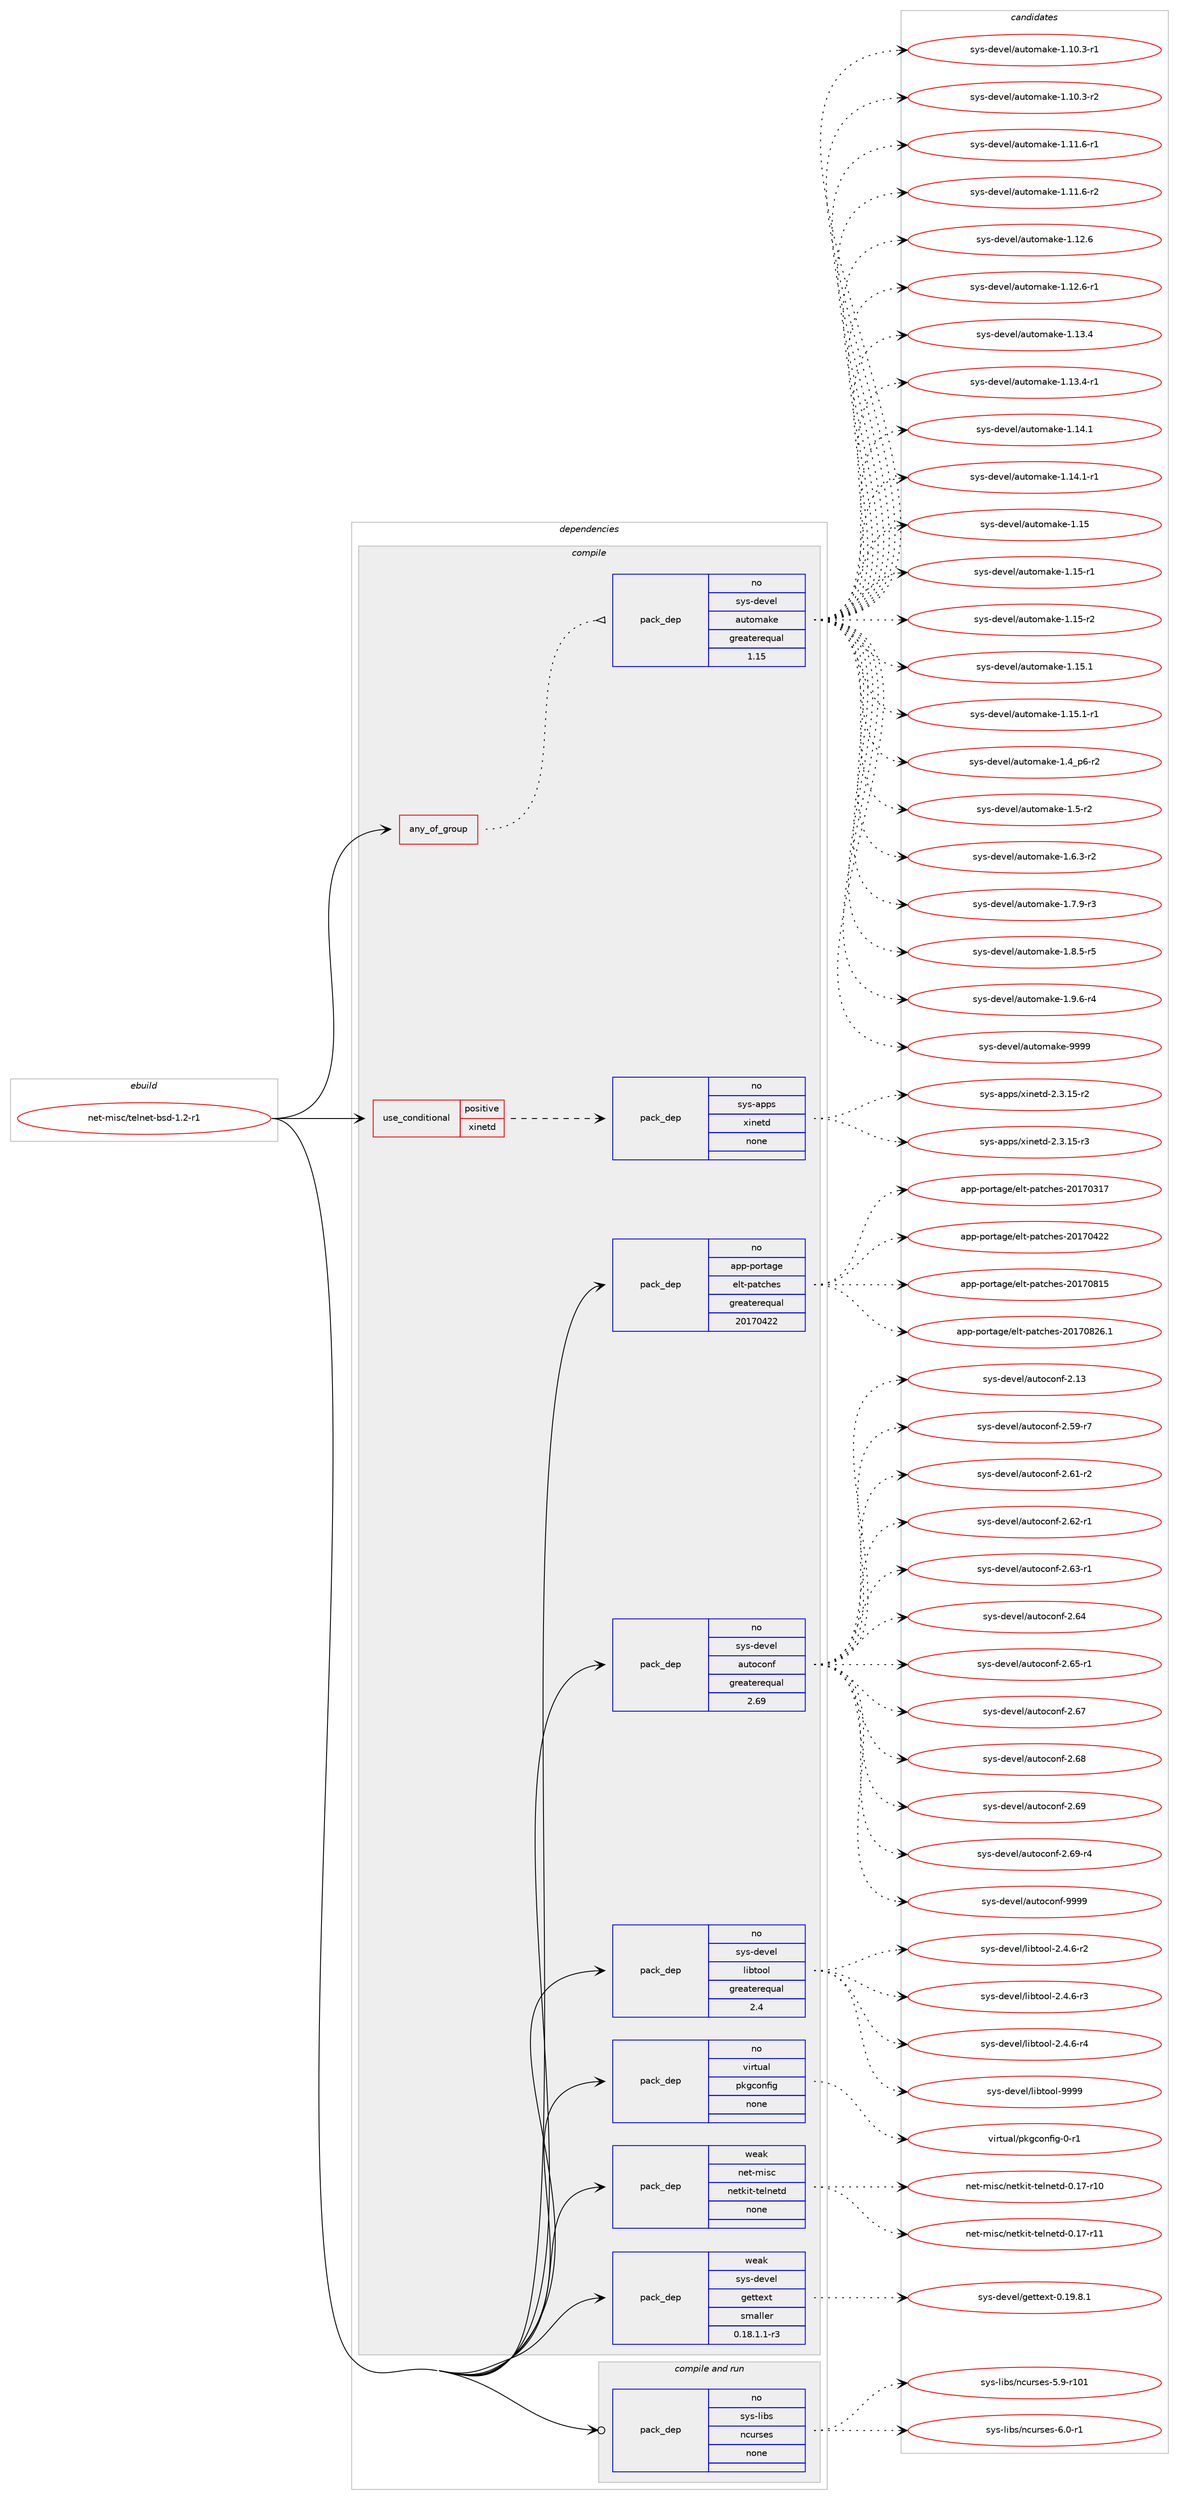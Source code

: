 digraph prolog {

# *************
# Graph options
# *************

newrank=true;
concentrate=true;
compound=true;
graph [rankdir=LR,fontname=Helvetica,fontsize=10,ranksep=1.5];#, ranksep=2.5, nodesep=0.2];
edge  [arrowhead=vee];
node  [fontname=Helvetica,fontsize=10];

# **********
# The ebuild
# **********

subgraph cluster_leftcol {
color=gray;
rank=same;
label=<<i>ebuild</i>>;
id [label="net-misc/telnet-bsd-1.2-r1", color=red, width=4, href="../net-misc/telnet-bsd-1.2-r1.svg"];
}

# ****************
# The dependencies
# ****************

subgraph cluster_midcol {
color=gray;
label=<<i>dependencies</i>>;
subgraph cluster_compile {
fillcolor="#eeeeee";
style=filled;
label=<<i>compile</i>>;
subgraph any7164 {
dependency431242 [label=<<TABLE BORDER="0" CELLBORDER="1" CELLSPACING="0" CELLPADDING="4"><TR><TD CELLPADDING="10">any_of_group</TD></TR></TABLE>>, shape=none, color=red];subgraph pack317204 {
dependency431243 [label=<<TABLE BORDER="0" CELLBORDER="1" CELLSPACING="0" CELLPADDING="4" WIDTH="220"><TR><TD ROWSPAN="6" CELLPADDING="30">pack_dep</TD></TR><TR><TD WIDTH="110">no</TD></TR><TR><TD>sys-devel</TD></TR><TR><TD>automake</TD></TR><TR><TD>greaterequal</TD></TR><TR><TD>1.15</TD></TR></TABLE>>, shape=none, color=blue];
}
dependency431242:e -> dependency431243:w [weight=20,style="dotted",arrowhead="oinv"];
}
id:e -> dependency431242:w [weight=20,style="solid",arrowhead="vee"];
subgraph cond106643 {
dependency431244 [label=<<TABLE BORDER="0" CELLBORDER="1" CELLSPACING="0" CELLPADDING="4"><TR><TD ROWSPAN="3" CELLPADDING="10">use_conditional</TD></TR><TR><TD>positive</TD></TR><TR><TD>xinetd</TD></TR></TABLE>>, shape=none, color=red];
subgraph pack317205 {
dependency431245 [label=<<TABLE BORDER="0" CELLBORDER="1" CELLSPACING="0" CELLPADDING="4" WIDTH="220"><TR><TD ROWSPAN="6" CELLPADDING="30">pack_dep</TD></TR><TR><TD WIDTH="110">no</TD></TR><TR><TD>sys-apps</TD></TR><TR><TD>xinetd</TD></TR><TR><TD>none</TD></TR><TR><TD></TD></TR></TABLE>>, shape=none, color=blue];
}
dependency431244:e -> dependency431245:w [weight=20,style="dashed",arrowhead="vee"];
}
id:e -> dependency431244:w [weight=20,style="solid",arrowhead="vee"];
subgraph pack317206 {
dependency431246 [label=<<TABLE BORDER="0" CELLBORDER="1" CELLSPACING="0" CELLPADDING="4" WIDTH="220"><TR><TD ROWSPAN="6" CELLPADDING="30">pack_dep</TD></TR><TR><TD WIDTH="110">no</TD></TR><TR><TD>app-portage</TD></TR><TR><TD>elt-patches</TD></TR><TR><TD>greaterequal</TD></TR><TR><TD>20170422</TD></TR></TABLE>>, shape=none, color=blue];
}
id:e -> dependency431246:w [weight=20,style="solid",arrowhead="vee"];
subgraph pack317207 {
dependency431247 [label=<<TABLE BORDER="0" CELLBORDER="1" CELLSPACING="0" CELLPADDING="4" WIDTH="220"><TR><TD ROWSPAN="6" CELLPADDING="30">pack_dep</TD></TR><TR><TD WIDTH="110">no</TD></TR><TR><TD>sys-devel</TD></TR><TR><TD>autoconf</TD></TR><TR><TD>greaterequal</TD></TR><TR><TD>2.69</TD></TR></TABLE>>, shape=none, color=blue];
}
id:e -> dependency431247:w [weight=20,style="solid",arrowhead="vee"];
subgraph pack317208 {
dependency431248 [label=<<TABLE BORDER="0" CELLBORDER="1" CELLSPACING="0" CELLPADDING="4" WIDTH="220"><TR><TD ROWSPAN="6" CELLPADDING="30">pack_dep</TD></TR><TR><TD WIDTH="110">no</TD></TR><TR><TD>sys-devel</TD></TR><TR><TD>libtool</TD></TR><TR><TD>greaterequal</TD></TR><TR><TD>2.4</TD></TR></TABLE>>, shape=none, color=blue];
}
id:e -> dependency431248:w [weight=20,style="solid",arrowhead="vee"];
subgraph pack317209 {
dependency431249 [label=<<TABLE BORDER="0" CELLBORDER="1" CELLSPACING="0" CELLPADDING="4" WIDTH="220"><TR><TD ROWSPAN="6" CELLPADDING="30">pack_dep</TD></TR><TR><TD WIDTH="110">no</TD></TR><TR><TD>virtual</TD></TR><TR><TD>pkgconfig</TD></TR><TR><TD>none</TD></TR><TR><TD></TD></TR></TABLE>>, shape=none, color=blue];
}
id:e -> dependency431249:w [weight=20,style="solid",arrowhead="vee"];
subgraph pack317210 {
dependency431250 [label=<<TABLE BORDER="0" CELLBORDER="1" CELLSPACING="0" CELLPADDING="4" WIDTH="220"><TR><TD ROWSPAN="6" CELLPADDING="30">pack_dep</TD></TR><TR><TD WIDTH="110">weak</TD></TR><TR><TD>net-misc</TD></TR><TR><TD>netkit-telnetd</TD></TR><TR><TD>none</TD></TR><TR><TD></TD></TR></TABLE>>, shape=none, color=blue];
}
id:e -> dependency431250:w [weight=20,style="solid",arrowhead="vee"];
subgraph pack317211 {
dependency431251 [label=<<TABLE BORDER="0" CELLBORDER="1" CELLSPACING="0" CELLPADDING="4" WIDTH="220"><TR><TD ROWSPAN="6" CELLPADDING="30">pack_dep</TD></TR><TR><TD WIDTH="110">weak</TD></TR><TR><TD>sys-devel</TD></TR><TR><TD>gettext</TD></TR><TR><TD>smaller</TD></TR><TR><TD>0.18.1.1-r3</TD></TR></TABLE>>, shape=none, color=blue];
}
id:e -> dependency431251:w [weight=20,style="solid",arrowhead="vee"];
}
subgraph cluster_compileandrun {
fillcolor="#eeeeee";
style=filled;
label=<<i>compile and run</i>>;
subgraph pack317212 {
dependency431252 [label=<<TABLE BORDER="0" CELLBORDER="1" CELLSPACING="0" CELLPADDING="4" WIDTH="220"><TR><TD ROWSPAN="6" CELLPADDING="30">pack_dep</TD></TR><TR><TD WIDTH="110">no</TD></TR><TR><TD>sys-libs</TD></TR><TR><TD>ncurses</TD></TR><TR><TD>none</TD></TR><TR><TD></TD></TR></TABLE>>, shape=none, color=blue];
}
id:e -> dependency431252:w [weight=20,style="solid",arrowhead="odotvee"];
}
subgraph cluster_run {
fillcolor="#eeeeee";
style=filled;
label=<<i>run</i>>;
}
}

# **************
# The candidates
# **************

subgraph cluster_choices {
rank=same;
color=gray;
label=<<i>candidates</i>>;

subgraph choice317204 {
color=black;
nodesep=1;
choice11512111545100101118101108479711711611110997107101454946494846514511449 [label="sys-devel/automake-1.10.3-r1", color=red, width=4,href="../sys-devel/automake-1.10.3-r1.svg"];
choice11512111545100101118101108479711711611110997107101454946494846514511450 [label="sys-devel/automake-1.10.3-r2", color=red, width=4,href="../sys-devel/automake-1.10.3-r2.svg"];
choice11512111545100101118101108479711711611110997107101454946494946544511449 [label="sys-devel/automake-1.11.6-r1", color=red, width=4,href="../sys-devel/automake-1.11.6-r1.svg"];
choice11512111545100101118101108479711711611110997107101454946494946544511450 [label="sys-devel/automake-1.11.6-r2", color=red, width=4,href="../sys-devel/automake-1.11.6-r2.svg"];
choice1151211154510010111810110847971171161111099710710145494649504654 [label="sys-devel/automake-1.12.6", color=red, width=4,href="../sys-devel/automake-1.12.6.svg"];
choice11512111545100101118101108479711711611110997107101454946495046544511449 [label="sys-devel/automake-1.12.6-r1", color=red, width=4,href="../sys-devel/automake-1.12.6-r1.svg"];
choice1151211154510010111810110847971171161111099710710145494649514652 [label="sys-devel/automake-1.13.4", color=red, width=4,href="../sys-devel/automake-1.13.4.svg"];
choice11512111545100101118101108479711711611110997107101454946495146524511449 [label="sys-devel/automake-1.13.4-r1", color=red, width=4,href="../sys-devel/automake-1.13.4-r1.svg"];
choice1151211154510010111810110847971171161111099710710145494649524649 [label="sys-devel/automake-1.14.1", color=red, width=4,href="../sys-devel/automake-1.14.1.svg"];
choice11512111545100101118101108479711711611110997107101454946495246494511449 [label="sys-devel/automake-1.14.1-r1", color=red, width=4,href="../sys-devel/automake-1.14.1-r1.svg"];
choice115121115451001011181011084797117116111109971071014549464953 [label="sys-devel/automake-1.15", color=red, width=4,href="../sys-devel/automake-1.15.svg"];
choice1151211154510010111810110847971171161111099710710145494649534511449 [label="sys-devel/automake-1.15-r1", color=red, width=4,href="../sys-devel/automake-1.15-r1.svg"];
choice1151211154510010111810110847971171161111099710710145494649534511450 [label="sys-devel/automake-1.15-r2", color=red, width=4,href="../sys-devel/automake-1.15-r2.svg"];
choice1151211154510010111810110847971171161111099710710145494649534649 [label="sys-devel/automake-1.15.1", color=red, width=4,href="../sys-devel/automake-1.15.1.svg"];
choice11512111545100101118101108479711711611110997107101454946495346494511449 [label="sys-devel/automake-1.15.1-r1", color=red, width=4,href="../sys-devel/automake-1.15.1-r1.svg"];
choice115121115451001011181011084797117116111109971071014549465295112544511450 [label="sys-devel/automake-1.4_p6-r2", color=red, width=4,href="../sys-devel/automake-1.4_p6-r2.svg"];
choice11512111545100101118101108479711711611110997107101454946534511450 [label="sys-devel/automake-1.5-r2", color=red, width=4,href="../sys-devel/automake-1.5-r2.svg"];
choice115121115451001011181011084797117116111109971071014549465446514511450 [label="sys-devel/automake-1.6.3-r2", color=red, width=4,href="../sys-devel/automake-1.6.3-r2.svg"];
choice115121115451001011181011084797117116111109971071014549465546574511451 [label="sys-devel/automake-1.7.9-r3", color=red, width=4,href="../sys-devel/automake-1.7.9-r3.svg"];
choice115121115451001011181011084797117116111109971071014549465646534511453 [label="sys-devel/automake-1.8.5-r5", color=red, width=4,href="../sys-devel/automake-1.8.5-r5.svg"];
choice115121115451001011181011084797117116111109971071014549465746544511452 [label="sys-devel/automake-1.9.6-r4", color=red, width=4,href="../sys-devel/automake-1.9.6-r4.svg"];
choice115121115451001011181011084797117116111109971071014557575757 [label="sys-devel/automake-9999", color=red, width=4,href="../sys-devel/automake-9999.svg"];
dependency431243:e -> choice11512111545100101118101108479711711611110997107101454946494846514511449:w [style=dotted,weight="100"];
dependency431243:e -> choice11512111545100101118101108479711711611110997107101454946494846514511450:w [style=dotted,weight="100"];
dependency431243:e -> choice11512111545100101118101108479711711611110997107101454946494946544511449:w [style=dotted,weight="100"];
dependency431243:e -> choice11512111545100101118101108479711711611110997107101454946494946544511450:w [style=dotted,weight="100"];
dependency431243:e -> choice1151211154510010111810110847971171161111099710710145494649504654:w [style=dotted,weight="100"];
dependency431243:e -> choice11512111545100101118101108479711711611110997107101454946495046544511449:w [style=dotted,weight="100"];
dependency431243:e -> choice1151211154510010111810110847971171161111099710710145494649514652:w [style=dotted,weight="100"];
dependency431243:e -> choice11512111545100101118101108479711711611110997107101454946495146524511449:w [style=dotted,weight="100"];
dependency431243:e -> choice1151211154510010111810110847971171161111099710710145494649524649:w [style=dotted,weight="100"];
dependency431243:e -> choice11512111545100101118101108479711711611110997107101454946495246494511449:w [style=dotted,weight="100"];
dependency431243:e -> choice115121115451001011181011084797117116111109971071014549464953:w [style=dotted,weight="100"];
dependency431243:e -> choice1151211154510010111810110847971171161111099710710145494649534511449:w [style=dotted,weight="100"];
dependency431243:e -> choice1151211154510010111810110847971171161111099710710145494649534511450:w [style=dotted,weight="100"];
dependency431243:e -> choice1151211154510010111810110847971171161111099710710145494649534649:w [style=dotted,weight="100"];
dependency431243:e -> choice11512111545100101118101108479711711611110997107101454946495346494511449:w [style=dotted,weight="100"];
dependency431243:e -> choice115121115451001011181011084797117116111109971071014549465295112544511450:w [style=dotted,weight="100"];
dependency431243:e -> choice11512111545100101118101108479711711611110997107101454946534511450:w [style=dotted,weight="100"];
dependency431243:e -> choice115121115451001011181011084797117116111109971071014549465446514511450:w [style=dotted,weight="100"];
dependency431243:e -> choice115121115451001011181011084797117116111109971071014549465546574511451:w [style=dotted,weight="100"];
dependency431243:e -> choice115121115451001011181011084797117116111109971071014549465646534511453:w [style=dotted,weight="100"];
dependency431243:e -> choice115121115451001011181011084797117116111109971071014549465746544511452:w [style=dotted,weight="100"];
dependency431243:e -> choice115121115451001011181011084797117116111109971071014557575757:w [style=dotted,weight="100"];
}
subgraph choice317205 {
color=black;
nodesep=1;
choice115121115459711211211547120105110101116100455046514649534511450 [label="sys-apps/xinetd-2.3.15-r2", color=red, width=4,href="../sys-apps/xinetd-2.3.15-r2.svg"];
choice115121115459711211211547120105110101116100455046514649534511451 [label="sys-apps/xinetd-2.3.15-r3", color=red, width=4,href="../sys-apps/xinetd-2.3.15-r3.svg"];
dependency431245:e -> choice115121115459711211211547120105110101116100455046514649534511450:w [style=dotted,weight="100"];
dependency431245:e -> choice115121115459711211211547120105110101116100455046514649534511451:w [style=dotted,weight="100"];
}
subgraph choice317206 {
color=black;
nodesep=1;
choice97112112451121111141169710310147101108116451129711699104101115455048495548514955 [label="app-portage/elt-patches-20170317", color=red, width=4,href="../app-portage/elt-patches-20170317.svg"];
choice97112112451121111141169710310147101108116451129711699104101115455048495548525050 [label="app-portage/elt-patches-20170422", color=red, width=4,href="../app-portage/elt-patches-20170422.svg"];
choice97112112451121111141169710310147101108116451129711699104101115455048495548564953 [label="app-portage/elt-patches-20170815", color=red, width=4,href="../app-portage/elt-patches-20170815.svg"];
choice971121124511211111411697103101471011081164511297116991041011154550484955485650544649 [label="app-portage/elt-patches-20170826.1", color=red, width=4,href="../app-portage/elt-patches-20170826.1.svg"];
dependency431246:e -> choice97112112451121111141169710310147101108116451129711699104101115455048495548514955:w [style=dotted,weight="100"];
dependency431246:e -> choice97112112451121111141169710310147101108116451129711699104101115455048495548525050:w [style=dotted,weight="100"];
dependency431246:e -> choice97112112451121111141169710310147101108116451129711699104101115455048495548564953:w [style=dotted,weight="100"];
dependency431246:e -> choice971121124511211111411697103101471011081164511297116991041011154550484955485650544649:w [style=dotted,weight="100"];
}
subgraph choice317207 {
color=black;
nodesep=1;
choice115121115451001011181011084797117116111991111101024550464951 [label="sys-devel/autoconf-2.13", color=red, width=4,href="../sys-devel/autoconf-2.13.svg"];
choice1151211154510010111810110847971171161119911111010245504653574511455 [label="sys-devel/autoconf-2.59-r7", color=red, width=4,href="../sys-devel/autoconf-2.59-r7.svg"];
choice1151211154510010111810110847971171161119911111010245504654494511450 [label="sys-devel/autoconf-2.61-r2", color=red, width=4,href="../sys-devel/autoconf-2.61-r2.svg"];
choice1151211154510010111810110847971171161119911111010245504654504511449 [label="sys-devel/autoconf-2.62-r1", color=red, width=4,href="../sys-devel/autoconf-2.62-r1.svg"];
choice1151211154510010111810110847971171161119911111010245504654514511449 [label="sys-devel/autoconf-2.63-r1", color=red, width=4,href="../sys-devel/autoconf-2.63-r1.svg"];
choice115121115451001011181011084797117116111991111101024550465452 [label="sys-devel/autoconf-2.64", color=red, width=4,href="../sys-devel/autoconf-2.64.svg"];
choice1151211154510010111810110847971171161119911111010245504654534511449 [label="sys-devel/autoconf-2.65-r1", color=red, width=4,href="../sys-devel/autoconf-2.65-r1.svg"];
choice115121115451001011181011084797117116111991111101024550465455 [label="sys-devel/autoconf-2.67", color=red, width=4,href="../sys-devel/autoconf-2.67.svg"];
choice115121115451001011181011084797117116111991111101024550465456 [label="sys-devel/autoconf-2.68", color=red, width=4,href="../sys-devel/autoconf-2.68.svg"];
choice115121115451001011181011084797117116111991111101024550465457 [label="sys-devel/autoconf-2.69", color=red, width=4,href="../sys-devel/autoconf-2.69.svg"];
choice1151211154510010111810110847971171161119911111010245504654574511452 [label="sys-devel/autoconf-2.69-r4", color=red, width=4,href="../sys-devel/autoconf-2.69-r4.svg"];
choice115121115451001011181011084797117116111991111101024557575757 [label="sys-devel/autoconf-9999", color=red, width=4,href="../sys-devel/autoconf-9999.svg"];
dependency431247:e -> choice115121115451001011181011084797117116111991111101024550464951:w [style=dotted,weight="100"];
dependency431247:e -> choice1151211154510010111810110847971171161119911111010245504653574511455:w [style=dotted,weight="100"];
dependency431247:e -> choice1151211154510010111810110847971171161119911111010245504654494511450:w [style=dotted,weight="100"];
dependency431247:e -> choice1151211154510010111810110847971171161119911111010245504654504511449:w [style=dotted,weight="100"];
dependency431247:e -> choice1151211154510010111810110847971171161119911111010245504654514511449:w [style=dotted,weight="100"];
dependency431247:e -> choice115121115451001011181011084797117116111991111101024550465452:w [style=dotted,weight="100"];
dependency431247:e -> choice1151211154510010111810110847971171161119911111010245504654534511449:w [style=dotted,weight="100"];
dependency431247:e -> choice115121115451001011181011084797117116111991111101024550465455:w [style=dotted,weight="100"];
dependency431247:e -> choice115121115451001011181011084797117116111991111101024550465456:w [style=dotted,weight="100"];
dependency431247:e -> choice115121115451001011181011084797117116111991111101024550465457:w [style=dotted,weight="100"];
dependency431247:e -> choice1151211154510010111810110847971171161119911111010245504654574511452:w [style=dotted,weight="100"];
dependency431247:e -> choice115121115451001011181011084797117116111991111101024557575757:w [style=dotted,weight="100"];
}
subgraph choice317208 {
color=black;
nodesep=1;
choice1151211154510010111810110847108105981161111111084550465246544511450 [label="sys-devel/libtool-2.4.6-r2", color=red, width=4,href="../sys-devel/libtool-2.4.6-r2.svg"];
choice1151211154510010111810110847108105981161111111084550465246544511451 [label="sys-devel/libtool-2.4.6-r3", color=red, width=4,href="../sys-devel/libtool-2.4.6-r3.svg"];
choice1151211154510010111810110847108105981161111111084550465246544511452 [label="sys-devel/libtool-2.4.6-r4", color=red, width=4,href="../sys-devel/libtool-2.4.6-r4.svg"];
choice1151211154510010111810110847108105981161111111084557575757 [label="sys-devel/libtool-9999", color=red, width=4,href="../sys-devel/libtool-9999.svg"];
dependency431248:e -> choice1151211154510010111810110847108105981161111111084550465246544511450:w [style=dotted,weight="100"];
dependency431248:e -> choice1151211154510010111810110847108105981161111111084550465246544511451:w [style=dotted,weight="100"];
dependency431248:e -> choice1151211154510010111810110847108105981161111111084550465246544511452:w [style=dotted,weight="100"];
dependency431248:e -> choice1151211154510010111810110847108105981161111111084557575757:w [style=dotted,weight="100"];
}
subgraph choice317209 {
color=black;
nodesep=1;
choice11810511411611797108471121071039911111010210510345484511449 [label="virtual/pkgconfig-0-r1", color=red, width=4,href="../virtual/pkgconfig-0-r1.svg"];
dependency431249:e -> choice11810511411611797108471121071039911111010210510345484511449:w [style=dotted,weight="100"];
}
subgraph choice317210 {
color=black;
nodesep=1;
choice110101116451091051159947110101116107105116451161011081101011161004548464955451144948 [label="net-misc/netkit-telnetd-0.17-r10", color=red, width=4,href="../net-misc/netkit-telnetd-0.17-r10.svg"];
choice110101116451091051159947110101116107105116451161011081101011161004548464955451144949 [label="net-misc/netkit-telnetd-0.17-r11", color=red, width=4,href="../net-misc/netkit-telnetd-0.17-r11.svg"];
dependency431250:e -> choice110101116451091051159947110101116107105116451161011081101011161004548464955451144948:w [style=dotted,weight="100"];
dependency431250:e -> choice110101116451091051159947110101116107105116451161011081101011161004548464955451144949:w [style=dotted,weight="100"];
}
subgraph choice317211 {
color=black;
nodesep=1;
choice1151211154510010111810110847103101116116101120116454846495746564649 [label="sys-devel/gettext-0.19.8.1", color=red, width=4,href="../sys-devel/gettext-0.19.8.1.svg"];
dependency431251:e -> choice1151211154510010111810110847103101116116101120116454846495746564649:w [style=dotted,weight="100"];
}
subgraph choice317212 {
color=black;
nodesep=1;
choice115121115451081059811547110991171141151011154553465745114494849 [label="sys-libs/ncurses-5.9-r101", color=red, width=4,href="../sys-libs/ncurses-5.9-r101.svg"];
choice11512111545108105981154711099117114115101115455446484511449 [label="sys-libs/ncurses-6.0-r1", color=red, width=4,href="../sys-libs/ncurses-6.0-r1.svg"];
dependency431252:e -> choice115121115451081059811547110991171141151011154553465745114494849:w [style=dotted,weight="100"];
dependency431252:e -> choice11512111545108105981154711099117114115101115455446484511449:w [style=dotted,weight="100"];
}
}

}

